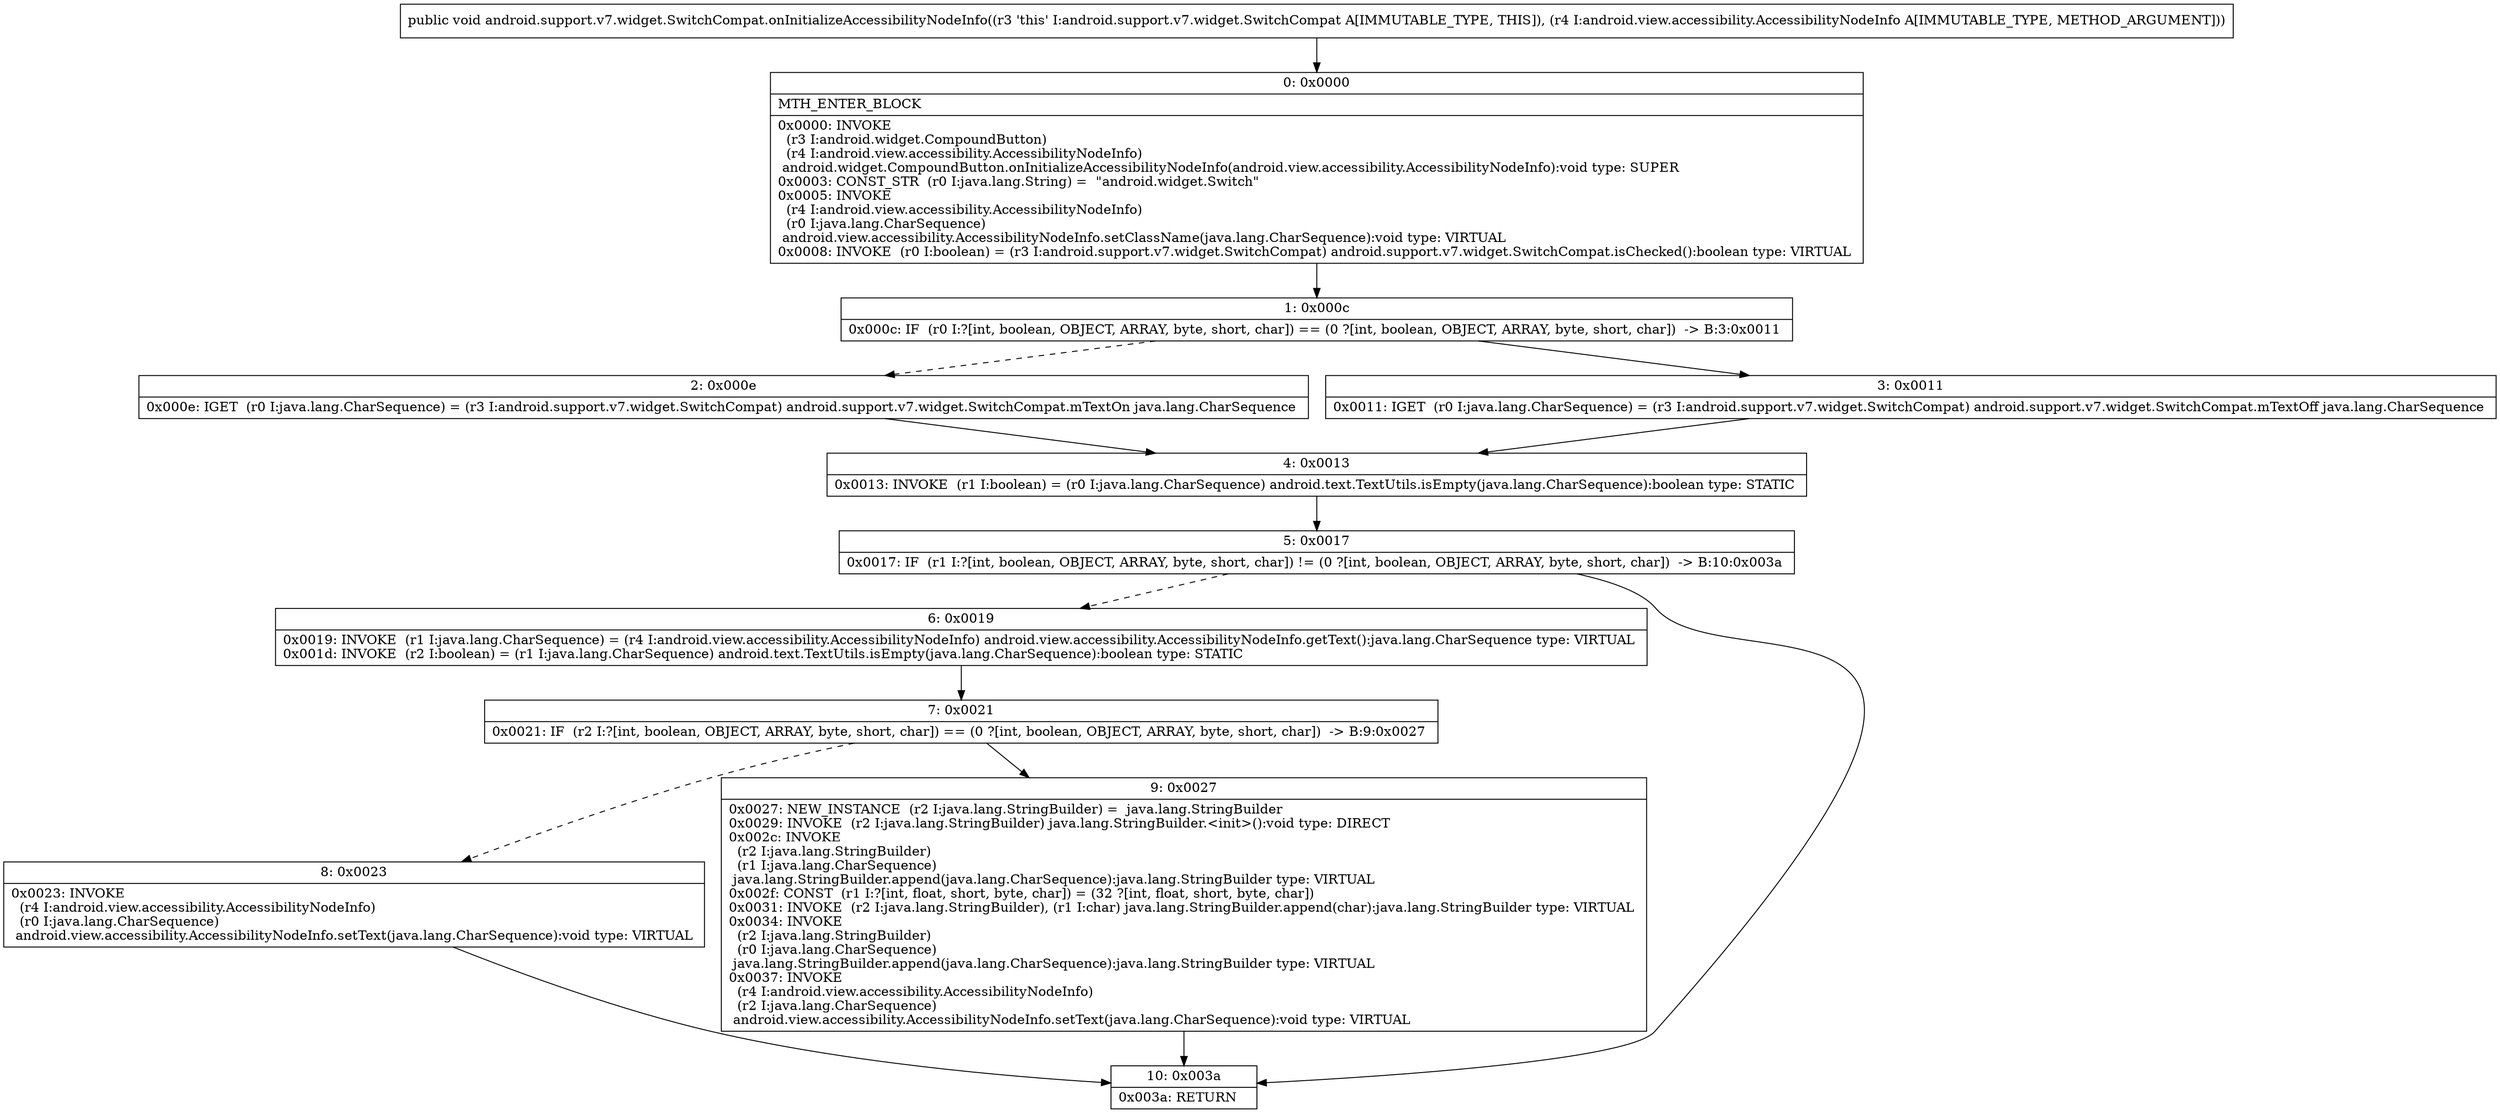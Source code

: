 digraph "CFG forandroid.support.v7.widget.SwitchCompat.onInitializeAccessibilityNodeInfo(Landroid\/view\/accessibility\/AccessibilityNodeInfo;)V" {
Node_0 [shape=record,label="{0\:\ 0x0000|MTH_ENTER_BLOCK\l|0x0000: INVOKE  \l  (r3 I:android.widget.CompoundButton)\l  (r4 I:android.view.accessibility.AccessibilityNodeInfo)\l android.widget.CompoundButton.onInitializeAccessibilityNodeInfo(android.view.accessibility.AccessibilityNodeInfo):void type: SUPER \l0x0003: CONST_STR  (r0 I:java.lang.String) =  \"android.widget.Switch\" \l0x0005: INVOKE  \l  (r4 I:android.view.accessibility.AccessibilityNodeInfo)\l  (r0 I:java.lang.CharSequence)\l android.view.accessibility.AccessibilityNodeInfo.setClassName(java.lang.CharSequence):void type: VIRTUAL \l0x0008: INVOKE  (r0 I:boolean) = (r3 I:android.support.v7.widget.SwitchCompat) android.support.v7.widget.SwitchCompat.isChecked():boolean type: VIRTUAL \l}"];
Node_1 [shape=record,label="{1\:\ 0x000c|0x000c: IF  (r0 I:?[int, boolean, OBJECT, ARRAY, byte, short, char]) == (0 ?[int, boolean, OBJECT, ARRAY, byte, short, char])  \-\> B:3:0x0011 \l}"];
Node_2 [shape=record,label="{2\:\ 0x000e|0x000e: IGET  (r0 I:java.lang.CharSequence) = (r3 I:android.support.v7.widget.SwitchCompat) android.support.v7.widget.SwitchCompat.mTextOn java.lang.CharSequence \l}"];
Node_3 [shape=record,label="{3\:\ 0x0011|0x0011: IGET  (r0 I:java.lang.CharSequence) = (r3 I:android.support.v7.widget.SwitchCompat) android.support.v7.widget.SwitchCompat.mTextOff java.lang.CharSequence \l}"];
Node_4 [shape=record,label="{4\:\ 0x0013|0x0013: INVOKE  (r1 I:boolean) = (r0 I:java.lang.CharSequence) android.text.TextUtils.isEmpty(java.lang.CharSequence):boolean type: STATIC \l}"];
Node_5 [shape=record,label="{5\:\ 0x0017|0x0017: IF  (r1 I:?[int, boolean, OBJECT, ARRAY, byte, short, char]) != (0 ?[int, boolean, OBJECT, ARRAY, byte, short, char])  \-\> B:10:0x003a \l}"];
Node_6 [shape=record,label="{6\:\ 0x0019|0x0019: INVOKE  (r1 I:java.lang.CharSequence) = (r4 I:android.view.accessibility.AccessibilityNodeInfo) android.view.accessibility.AccessibilityNodeInfo.getText():java.lang.CharSequence type: VIRTUAL \l0x001d: INVOKE  (r2 I:boolean) = (r1 I:java.lang.CharSequence) android.text.TextUtils.isEmpty(java.lang.CharSequence):boolean type: STATIC \l}"];
Node_7 [shape=record,label="{7\:\ 0x0021|0x0021: IF  (r2 I:?[int, boolean, OBJECT, ARRAY, byte, short, char]) == (0 ?[int, boolean, OBJECT, ARRAY, byte, short, char])  \-\> B:9:0x0027 \l}"];
Node_8 [shape=record,label="{8\:\ 0x0023|0x0023: INVOKE  \l  (r4 I:android.view.accessibility.AccessibilityNodeInfo)\l  (r0 I:java.lang.CharSequence)\l android.view.accessibility.AccessibilityNodeInfo.setText(java.lang.CharSequence):void type: VIRTUAL \l}"];
Node_9 [shape=record,label="{9\:\ 0x0027|0x0027: NEW_INSTANCE  (r2 I:java.lang.StringBuilder) =  java.lang.StringBuilder \l0x0029: INVOKE  (r2 I:java.lang.StringBuilder) java.lang.StringBuilder.\<init\>():void type: DIRECT \l0x002c: INVOKE  \l  (r2 I:java.lang.StringBuilder)\l  (r1 I:java.lang.CharSequence)\l java.lang.StringBuilder.append(java.lang.CharSequence):java.lang.StringBuilder type: VIRTUAL \l0x002f: CONST  (r1 I:?[int, float, short, byte, char]) = (32 ?[int, float, short, byte, char]) \l0x0031: INVOKE  (r2 I:java.lang.StringBuilder), (r1 I:char) java.lang.StringBuilder.append(char):java.lang.StringBuilder type: VIRTUAL \l0x0034: INVOKE  \l  (r2 I:java.lang.StringBuilder)\l  (r0 I:java.lang.CharSequence)\l java.lang.StringBuilder.append(java.lang.CharSequence):java.lang.StringBuilder type: VIRTUAL \l0x0037: INVOKE  \l  (r4 I:android.view.accessibility.AccessibilityNodeInfo)\l  (r2 I:java.lang.CharSequence)\l android.view.accessibility.AccessibilityNodeInfo.setText(java.lang.CharSequence):void type: VIRTUAL \l}"];
Node_10 [shape=record,label="{10\:\ 0x003a|0x003a: RETURN   \l}"];
MethodNode[shape=record,label="{public void android.support.v7.widget.SwitchCompat.onInitializeAccessibilityNodeInfo((r3 'this' I:android.support.v7.widget.SwitchCompat A[IMMUTABLE_TYPE, THIS]), (r4 I:android.view.accessibility.AccessibilityNodeInfo A[IMMUTABLE_TYPE, METHOD_ARGUMENT])) }"];
MethodNode -> Node_0;
Node_0 -> Node_1;
Node_1 -> Node_2[style=dashed];
Node_1 -> Node_3;
Node_2 -> Node_4;
Node_3 -> Node_4;
Node_4 -> Node_5;
Node_5 -> Node_6[style=dashed];
Node_5 -> Node_10;
Node_6 -> Node_7;
Node_7 -> Node_8[style=dashed];
Node_7 -> Node_9;
Node_8 -> Node_10;
Node_9 -> Node_10;
}

